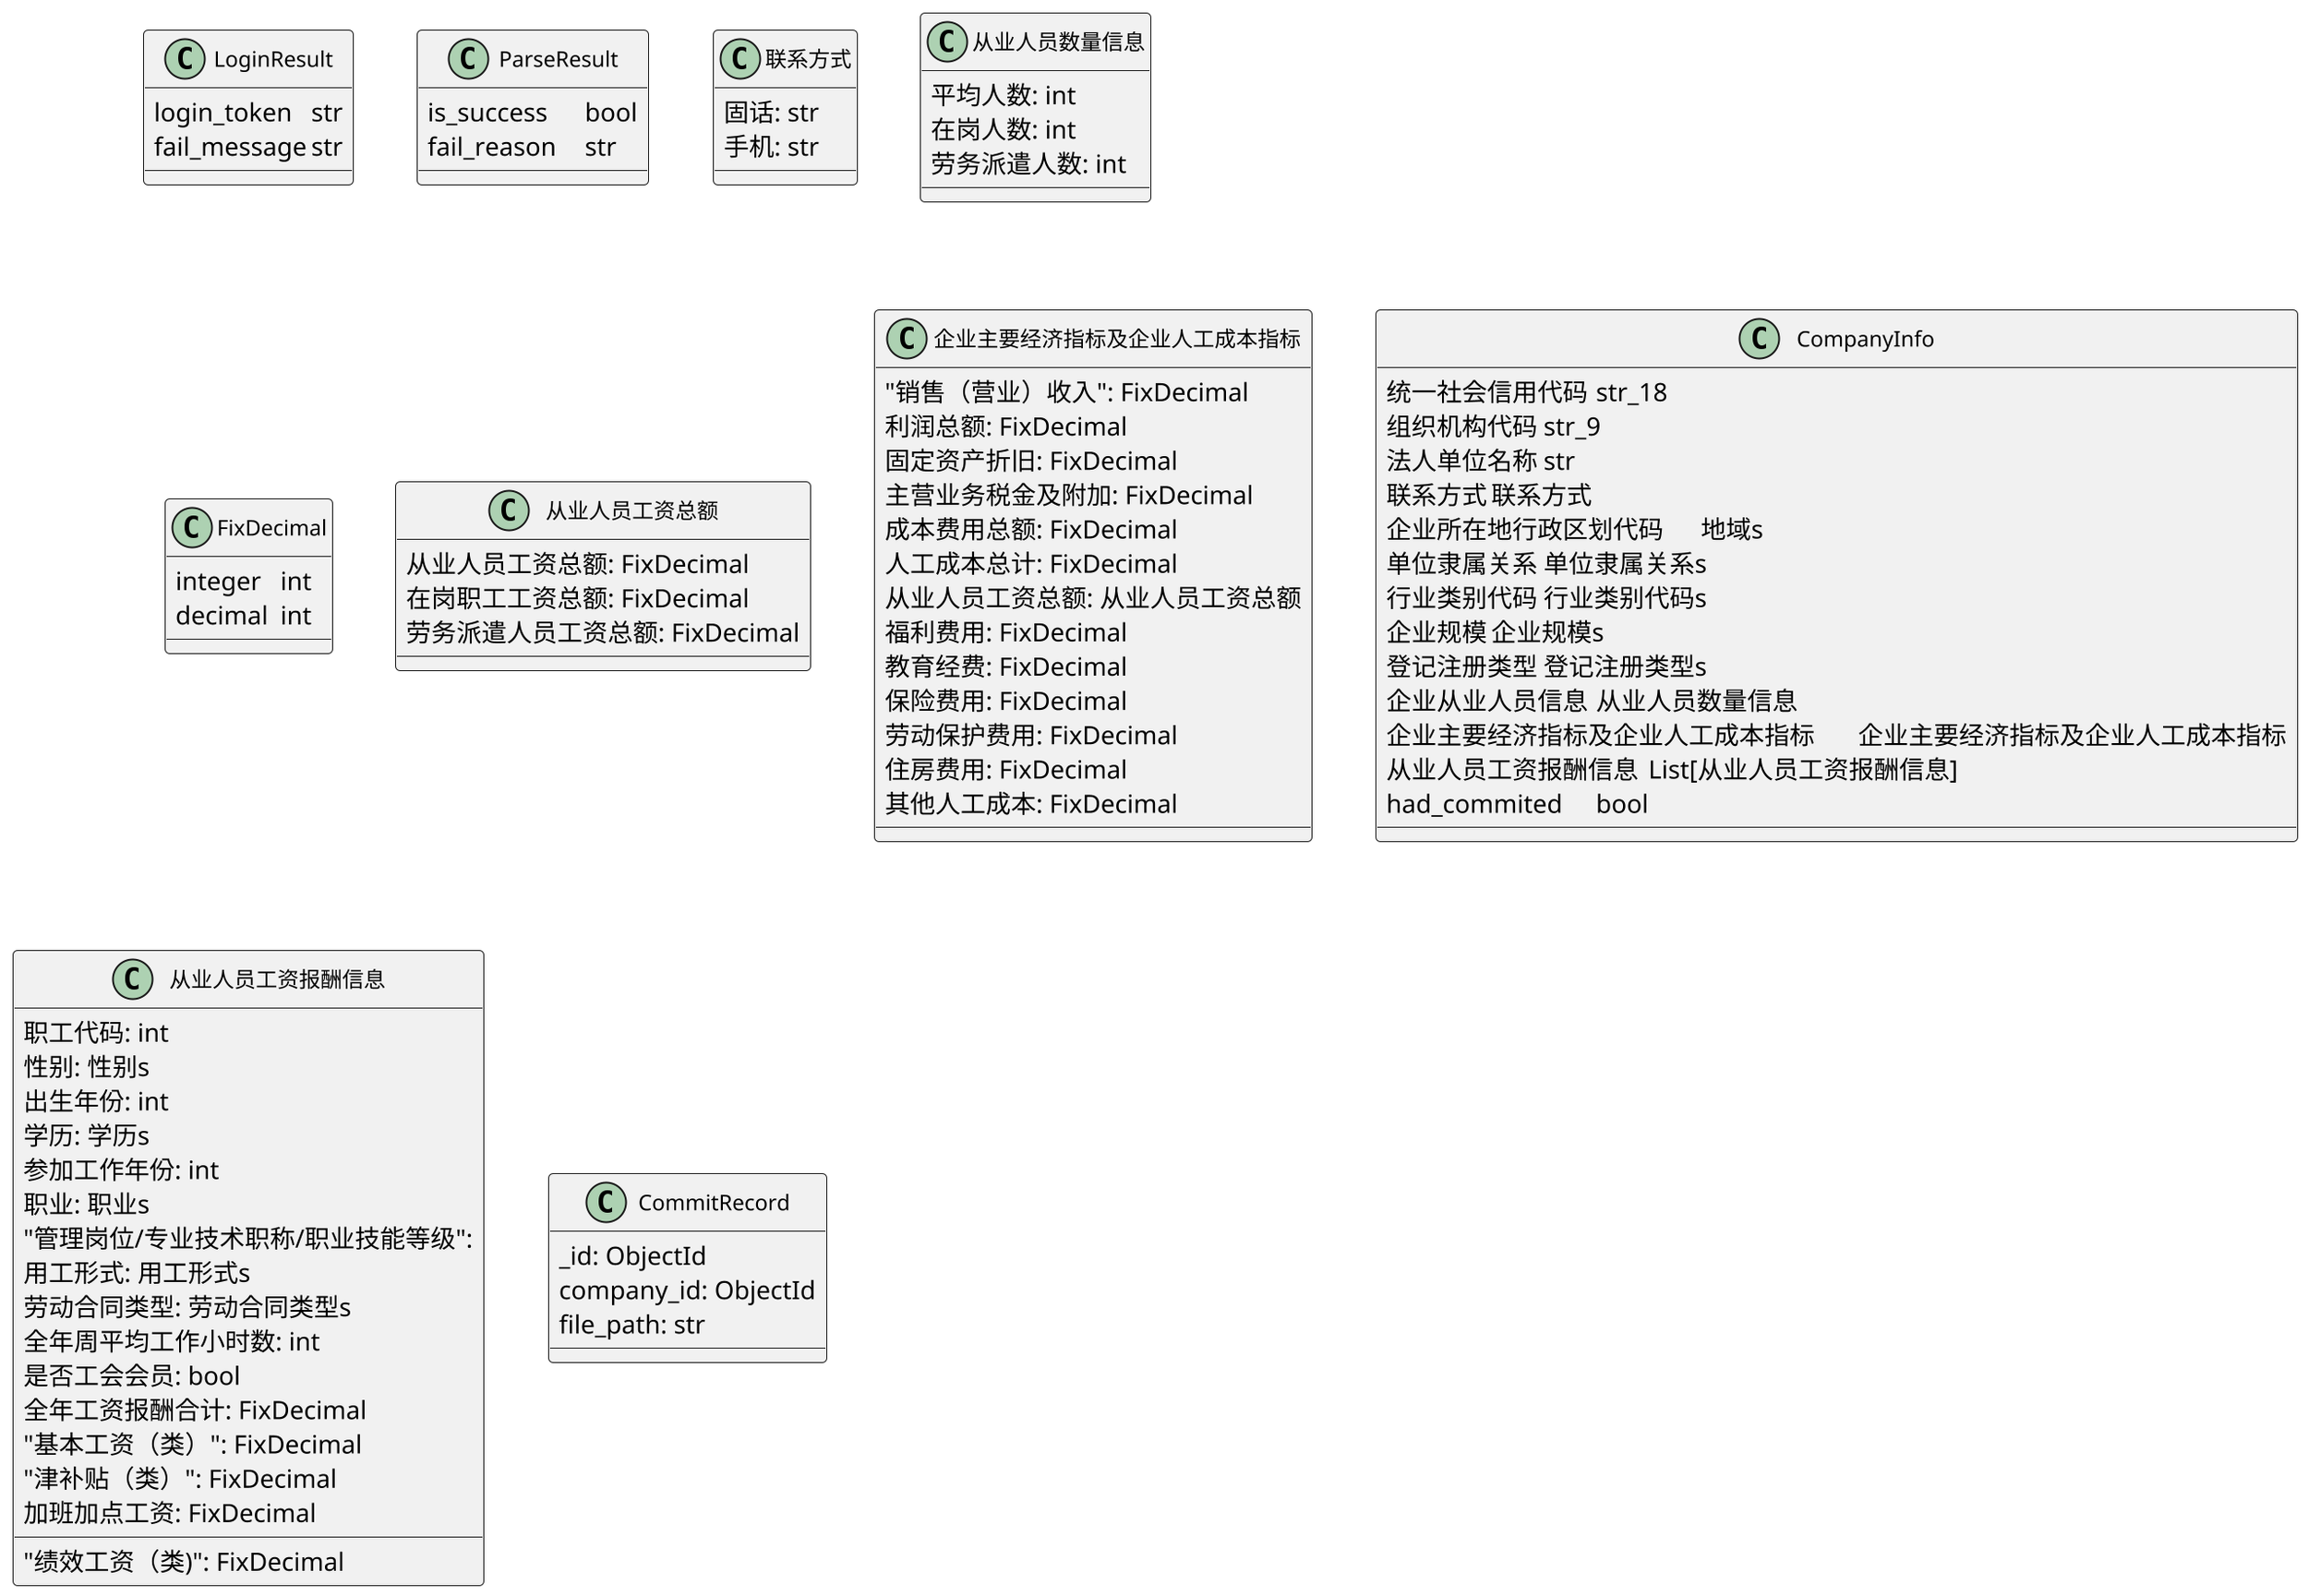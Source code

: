 @startuml 用例图
skinparam classFontSize 12
skinparam classFontName Consolas

scale 2

class LoginResult {
    login_token	str
    fail_message	str
}

class ParseResult {
	is_success	bool
	fail_reason	str
}

class 联系方式 {
	固话: str
	手机: str
}
class 从业人员数量信息 {
	平均人数: int
	在岗人数: int
	劳务派遣人数: int
}
class FixDecimal {
	integer	int
	decimal	int
}
class 从业人员工资总额 {
	从业人员工资总额: FixDecimal
	在岗职工工资总额: FixDecimal
	劳务派遣人员工资总额: FixDecimal
}
class 企业主要经济指标及企业人工成本指标 {
	"销售（营业）收入": FixDecimal
	利润总额: FixDecimal
	固定资产折旧: FixDecimal
	主营业务税金及附加: FixDecimal
	成本费用总额: FixDecimal
	人工成本总计: FixDecimal
	从业人员工资总额: 从业人员工资总额
	福利费用: FixDecimal
	教育经费: FixDecimal
	保险费用: FixDecimal
	劳动保护费用: FixDecimal
	住房费用: FixDecimal
	其他人工成本: FixDecimal
}
class CompanyInfo {
	统一社会信用代码	str_18
	组织机构代码	str_9
	法人单位名称	str
	联系方式	联系方式
	企业所在地行政区划代码	地域s
	单位隶属关系	单位隶属关系s
	行业类别代码	行业类别代码s
	企业规模	企业规模s
	登记注册类型	登记注册类型s
	企业从业人员信息	从业人员数量信息
	企业主要经济指标及企业人工成本指标	企业主要经济指标及企业人工成本指标
	从业人员工资报酬信息	List[从业人员工资报酬信息]
	had_commited	bool
}
class 从业人员工资报酬信息{
	职工代码: int
	性别: 性别s
	出生年份: int
	学历: 学历s
	参加工作年份: int
	职业: 职业s
	"管理岗位/专业技术职称/职业技能等级": 
	用工形式: 用工形式s
	劳动合同类型: 劳动合同类型s
	全年周平均工作小时数: int
	是否工会会员: bool
	全年工资报酬合计: FixDecimal
	"基本工资（类）": FixDecimal
	"绩效工资（类)": FixDecimal
	"津补贴（类）": FixDecimal
	加班加点工资: FixDecimal
}
class CommitRecord{
	_id: ObjectId 
	company_id: ObjectId 
	file_path: str
}
@enduml